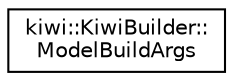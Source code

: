 digraph "Graphical Class Hierarchy"
{
 // LATEX_PDF_SIZE
  edge [fontname="Helvetica",fontsize="10",labelfontname="Helvetica",labelfontsize="10"];
  node [fontname="Helvetica",fontsize="10",shape=record];
  rankdir="LR";
  Node0 [label="kiwi::KiwiBuilder::\lModelBuildArgs",height=0.2,width=0.4,color="black", fillcolor="white", style="filled",URL="$structkiwi_1_1KiwiBuilder_1_1ModelBuildArgs.html",tooltip=" "];
}
